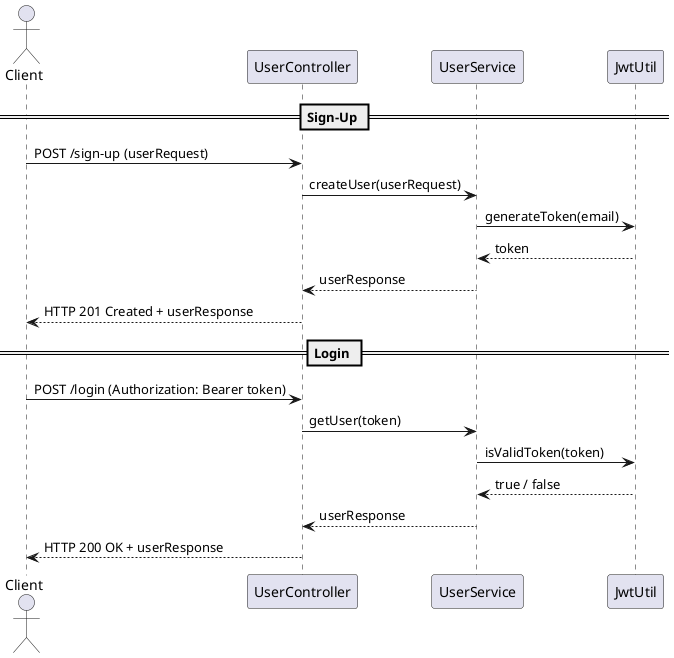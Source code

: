 @startuml
actor Client
participant UserController
participant UserService
participant JwtUtil

== Sign-Up ==

Client -> UserController : POST /sign-up (userRequest)
UserController -> UserService : createUser(userRequest)
UserService -> JwtUtil : generateToken(email)
JwtUtil --> UserService : token
UserService --> UserController : userResponse
UserController --> Client : HTTP 201 Created + userResponse

== Login ==

Client -> UserController : POST /login (Authorization: Bearer token)
UserController -> UserService : getUser(token)
UserService -> JwtUtil : isValidToken(token)
JwtUtil --> UserService : true / false
UserService --> UserController : userResponse
UserController --> Client : HTTP 200 OK + userResponse

@enduml